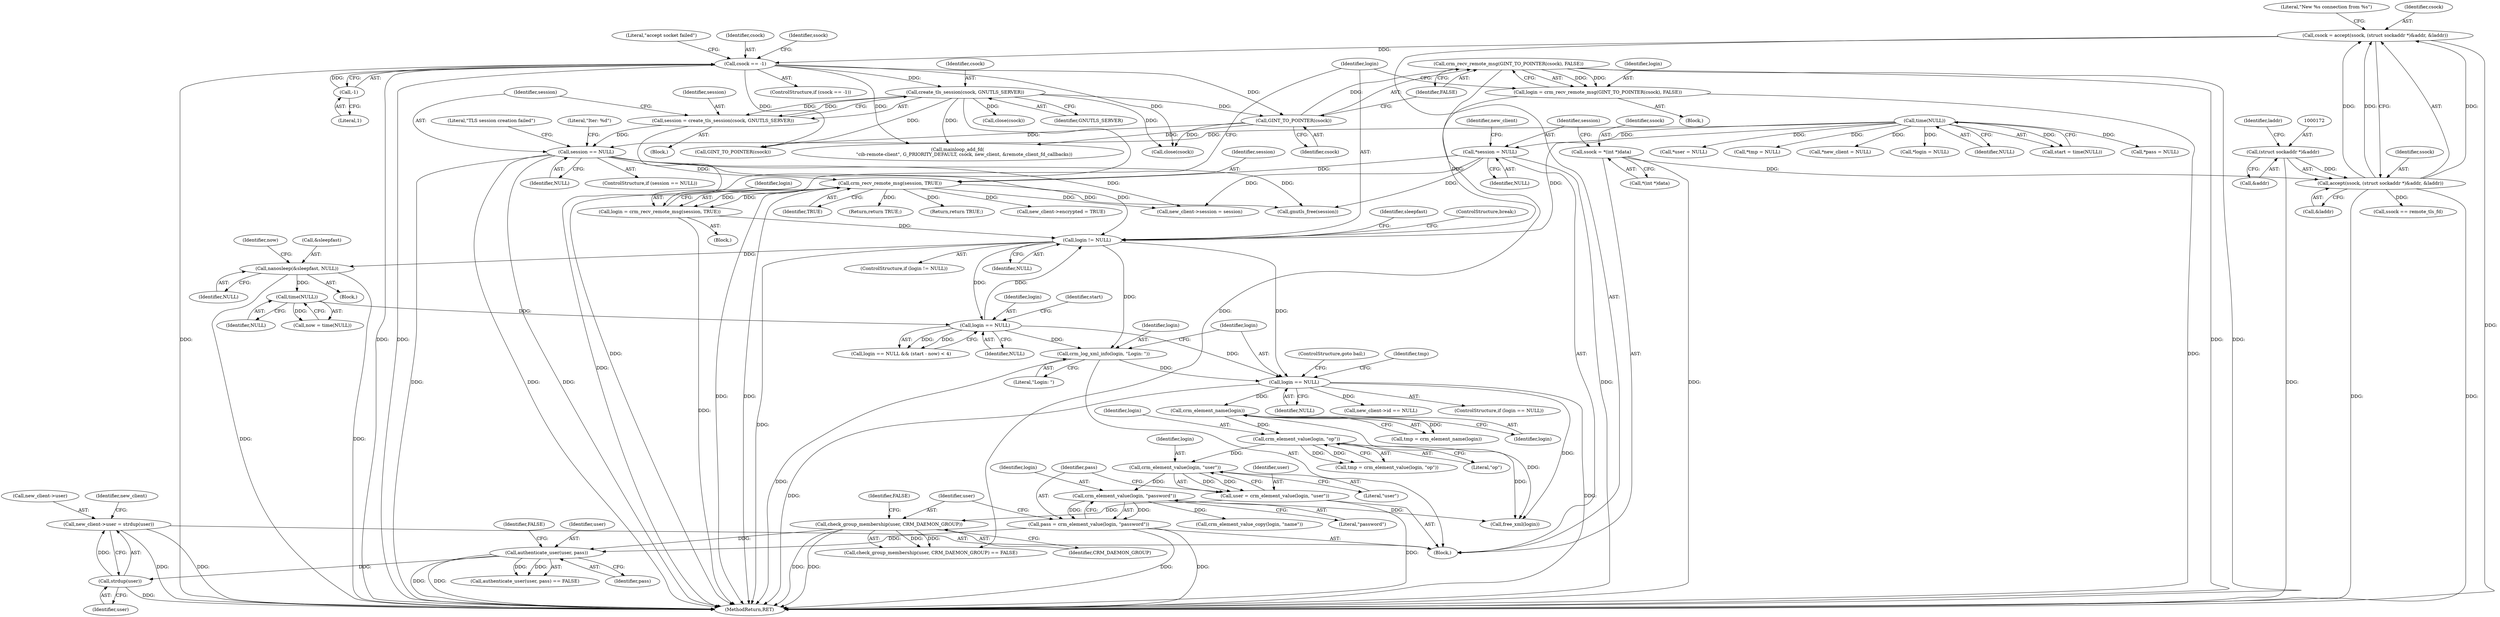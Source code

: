 digraph "1_pacemaker_564f7cc2a51dcd2f28ab12a13394f31be5aa3c93_2@API" {
"1000364" [label="(Call,new_client->user = strdup(user))"];
"1000368" [label="(Call,strdup(user))"];
"1000326" [label="(Call,authenticate_user(user, pass))"];
"1000315" [label="(Call,check_group_membership(user, CRM_DAEMON_GROUP))"];
"1000303" [label="(Call,user = crm_element_value(login, \"user\"))"];
"1000305" [label="(Call,crm_element_value(login, \"user\"))"];
"1000291" [label="(Call,crm_element_value(login, \"op\"))"];
"1000278" [label="(Call,crm_element_name(login))"];
"1000271" [label="(Call,login == NULL)"];
"1000267" [label="(Call,crm_log_xml_info(login, \"Login: \"))"];
"1000259" [label="(Call,login == NULL)"];
"1000245" [label="(Call,login != NULL)"];
"1000238" [label="(Call,login = crm_recv_remote_msg(GINT_TO_POINTER(csock), FALSE))"];
"1000240" [label="(Call,crm_recv_remote_msg(GINT_TO_POINTER(csock), FALSE))"];
"1000241" [label="(Call,GINT_TO_POINTER(csock))"];
"1000190" [label="(Call,csock == -1)"];
"1000167" [label="(Call,csock = accept(ssock, (struct sockaddr *)&addr, &laddr))"];
"1000169" [label="(Call,accept(ssock, (struct sockaddr *)&addr, &laddr))"];
"1000129" [label="(Call,ssock = *(int *)data)"];
"1000171" [label="(Call,(struct sockaddr *)&addr)"];
"1000192" [label="(Call,-1)"];
"1000206" [label="(Call,create_tls_session(csock, GNUTLS_SERVER))"];
"1000231" [label="(Call,login = crm_recv_remote_msg(session, TRUE))"];
"1000233" [label="(Call,crm_recv_remote_msg(session, TRUE))"];
"1000210" [label="(Call,session == NULL)"];
"1000204" [label="(Call,session = create_tls_session(csock, GNUTLS_SERVER))"];
"1000125" [label="(Call,time(NULL))"];
"1000136" [label="(Call,*session = NULL)"];
"1000256" [label="(Call,time(NULL))"];
"1000250" [label="(Call,nanosleep(&sleepfast, NULL))"];
"1000308" [label="(Call,pass = crm_element_value(login, \"password\"))"];
"1000310" [label="(Call,crm_element_value(login, \"password\"))"];
"1000204" [label="(Call,session = create_tls_session(csock, GNUTLS_SERVER))"];
"1000276" [label="(Call,tmp = crm_element_name(login))"];
"1000178" [label="(Literal,\"New %s connection from %s\")"];
"1000270" [label="(ControlStructure,if (login == NULL))"];
"1000234" [label="(Identifier,session)"];
"1000130" [label="(Identifier,ssock)"];
"1000268" [label="(Identifier,login)"];
"1000180" [label="(Call,ssock == remote_tls_fd)"];
"1000251" [label="(Call,&sleepfast)"];
"1000196" [label="(Literal,\"accept socket failed\")"];
"1000314" [label="(Call,check_group_membership(user, CRM_DAEMON_GROUP) == FALSE)"];
"1000242" [label="(Identifier,csock)"];
"1000271" [label="(Call,login == NULL)"];
"1000175" [label="(Call,&laddr)"];
"1000131" [label="(Call,*(int *)data)"];
"1000176" [label="(Identifier,laddr)"];
"1000215" [label="(Literal,\"TLS session creation failed\")"];
"1000137" [label="(Identifier,session)"];
"1000260" [label="(Identifier,login)"];
"1000457" [label="(Call,gnutls_free(session))"];
"1000212" [label="(Identifier,NULL)"];
"1000253" [label="(Identifier,NULL)"];
"1000311" [label="(Identifier,login)"];
"1000256" [label="(Call,time(NULL))"];
"1000275" [label="(ControlStructure,goto bail;)"];
"1000152" [label="(Call,*pass = NULL)"];
"1000368" [label="(Call,strdup(user))"];
"1000246" [label="(Identifier,login)"];
"1000243" [label="(Identifier,FALSE)"];
"1000316" [label="(Identifier,user)"];
"1000240" [label="(Call,crm_recv_remote_msg(GINT_TO_POINTER(csock), FALSE))"];
"1000463" [label="(Return,return TRUE;)"];
"1000309" [label="(Identifier,pass)"];
"1000247" [label="(Identifier,NULL)"];
"1000207" [label="(Identifier,csock)"];
"1000279" [label="(Identifier,login)"];
"1000289" [label="(Call,tmp = crm_element_value(login, \"op\"))"];
"1000193" [label="(Literal,1)"];
"1000126" [label="(Identifier,NULL)"];
"1000216" [label="(Call,close(csock))"];
"1000148" [label="(Call,*user = NULL)"];
"1000442" [label="(Return,return TRUE;)"];
"1000372" [label="(Identifier,new_client)"];
"1000239" [label="(Identifier,login)"];
"1000326" [label="(Call,authenticate_user(user, pass))"];
"1000168" [label="(Identifier,csock)"];
"1000429" [label="(Call,mainloop_add_fd(\n         \"cib-remote-client\", G_PRIORITY_DEFAULT, csock, new_client, &remote_client_fd_callbacks))"];
"1000304" [label="(Identifier,user)"];
"1000156" [label="(Call,*tmp = NULL)"];
"1000269" [label="(Literal,\"Login: \")"];
"1000273" [label="(Identifier,NULL)"];
"1000312" [label="(Literal,\"password\")"];
"1000315" [label="(Call,check_group_membership(user, CRM_DAEMON_GROUP))"];
"1000267" [label="(Call,crm_log_xml_info(login, \"Login: \"))"];
"1000108" [label="(Block,)"];
"1000250" [label="(Call,nanosleep(&sleepfast, NULL))"];
"1000203" [label="(Block,)"];
"1000350" [label="(Call,new_client->id == NULL)"];
"1000328" [label="(Identifier,pass)"];
"1000125" [label="(Call,time(NULL))"];
"1000396" [label="(Call,GINT_TO_POINTER(csock))"];
"1000191" [label="(Identifier,csock)"];
"1000327" [label="(Identifier,user)"];
"1000192" [label="(Call,-1)"];
"1000278" [label="(Call,crm_element_name(login))"];
"1000206" [label="(Call,create_tls_session(csock, GNUTLS_SERVER))"];
"1000318" [label="(Identifier,FALSE)"];
"1000277" [label="(Identifier,tmp)"];
"1000230" [label="(Block,)"];
"1000233" [label="(Call,crm_recv_remote_msg(session, TRUE))"];
"1000305" [label="(Call,crm_element_value(login, \"user\"))"];
"1000292" [label="(Identifier,login)"];
"1000232" [label="(Identifier,login)"];
"1000380" [label="(Call,new_client->encrypted = TRUE)"];
"1000221" [label="(Block,)"];
"1000140" [label="(Call,*new_client = NULL)"];
"1000365" [label="(Call,new_client->user)"];
"1000245" [label="(Call,login != NULL)"];
"1000171" [label="(Call,(struct sockaddr *)&addr)"];
"1000235" [label="(Identifier,TRUE)"];
"1000325" [label="(Call,authenticate_user(user, pass) == FALSE)"];
"1000129" [label="(Call,ssock = *(int *)data)"];
"1000308" [label="(Call,pass = crm_element_value(login, \"password\"))"];
"1000238" [label="(Call,login = crm_recv_remote_msg(GINT_TO_POINTER(csock), FALSE))"];
"1000209" [label="(ControlStructure,if (session == NULL))"];
"1000465" [label="(MethodReturn,RET)"];
"1000261" [label="(Identifier,NULL)"];
"1000136" [label="(Call,*session = NULL)"];
"1000307" [label="(Literal,\"user\")"];
"1000369" [label="(Identifier,user)"];
"1000249" [label="(ControlStructure,break;)"];
"1000144" [label="(Call,*login = NULL)"];
"1000264" [label="(Identifier,start)"];
"1000244" [label="(ControlStructure,if (login != NULL))"];
"1000272" [label="(Identifier,login)"];
"1000170" [label="(Identifier,ssock)"];
"1000293" [label="(Literal,\"op\")"];
"1000190" [label="(Call,csock == -1)"];
"1000258" [label="(Call,login == NULL && (start - now) < 4)"];
"1000306" [label="(Identifier,login)"];
"1000138" [label="(Identifier,NULL)"];
"1000241" [label="(Call,GINT_TO_POINTER(csock))"];
"1000346" [label="(Call,crm_element_value_copy(login, \"name\"))"];
"1000223" [label="(Literal,\"Iter: %d\")"];
"1000208" [label="(Identifier,GNUTLS_SERVER)"];
"1000211" [label="(Identifier,session)"];
"1000329" [label="(Identifier,FALSE)"];
"1000317" [label="(Identifier,CRM_DAEMON_GROUP)"];
"1000255" [label="(Identifier,now)"];
"1000231" [label="(Call,login = crm_recv_remote_msg(session, TRUE))"];
"1000201" [label="(Identifier,ssock)"];
"1000291" [label="(Call,crm_element_value(login, \"op\"))"];
"1000459" [label="(Call,close(csock))"];
"1000310" [label="(Call,crm_element_value(login, \"password\"))"];
"1000303" [label="(Call,user = crm_element_value(login, \"user\"))"];
"1000169" [label="(Call,accept(ssock, (struct sockaddr *)&addr, &laddr))"];
"1000259" [label="(Call,login == NULL)"];
"1000205" [label="(Identifier,session)"];
"1000210" [label="(Call,session == NULL)"];
"1000237" [label="(Block,)"];
"1000252" [label="(Identifier,sleepfast)"];
"1000123" [label="(Call,start = time(NULL))"];
"1000141" [label="(Identifier,new_client)"];
"1000254" [label="(Call,now = time(NULL))"];
"1000461" [label="(Call,free_xml(login))"];
"1000257" [label="(Identifier,NULL)"];
"1000189" [label="(ControlStructure,if (csock == -1))"];
"1000385" [label="(Call,new_client->session = session)"];
"1000173" [label="(Call,&addr)"];
"1000167" [label="(Call,csock = accept(ssock, (struct sockaddr *)&addr, &laddr))"];
"1000364" [label="(Call,new_client->user = strdup(user))"];
"1000364" -> "1000108"  [label="AST: "];
"1000364" -> "1000368"  [label="CFG: "];
"1000365" -> "1000364"  [label="AST: "];
"1000368" -> "1000364"  [label="AST: "];
"1000372" -> "1000364"  [label="CFG: "];
"1000364" -> "1000465"  [label="DDG: "];
"1000364" -> "1000465"  [label="DDG: "];
"1000368" -> "1000364"  [label="DDG: "];
"1000368" -> "1000369"  [label="CFG: "];
"1000369" -> "1000368"  [label="AST: "];
"1000368" -> "1000465"  [label="DDG: "];
"1000326" -> "1000368"  [label="DDG: "];
"1000326" -> "1000325"  [label="AST: "];
"1000326" -> "1000328"  [label="CFG: "];
"1000327" -> "1000326"  [label="AST: "];
"1000328" -> "1000326"  [label="AST: "];
"1000329" -> "1000326"  [label="CFG: "];
"1000326" -> "1000465"  [label="DDG: "];
"1000326" -> "1000465"  [label="DDG: "];
"1000326" -> "1000325"  [label="DDG: "];
"1000326" -> "1000325"  [label="DDG: "];
"1000315" -> "1000326"  [label="DDG: "];
"1000308" -> "1000326"  [label="DDG: "];
"1000315" -> "1000314"  [label="AST: "];
"1000315" -> "1000317"  [label="CFG: "];
"1000316" -> "1000315"  [label="AST: "];
"1000317" -> "1000315"  [label="AST: "];
"1000318" -> "1000315"  [label="CFG: "];
"1000315" -> "1000465"  [label="DDG: "];
"1000315" -> "1000465"  [label="DDG: "];
"1000315" -> "1000314"  [label="DDG: "];
"1000315" -> "1000314"  [label="DDG: "];
"1000303" -> "1000315"  [label="DDG: "];
"1000303" -> "1000108"  [label="AST: "];
"1000303" -> "1000305"  [label="CFG: "];
"1000304" -> "1000303"  [label="AST: "];
"1000305" -> "1000303"  [label="AST: "];
"1000309" -> "1000303"  [label="CFG: "];
"1000303" -> "1000465"  [label="DDG: "];
"1000305" -> "1000303"  [label="DDG: "];
"1000305" -> "1000303"  [label="DDG: "];
"1000305" -> "1000307"  [label="CFG: "];
"1000306" -> "1000305"  [label="AST: "];
"1000307" -> "1000305"  [label="AST: "];
"1000291" -> "1000305"  [label="DDG: "];
"1000305" -> "1000310"  [label="DDG: "];
"1000291" -> "1000289"  [label="AST: "];
"1000291" -> "1000293"  [label="CFG: "];
"1000292" -> "1000291"  [label="AST: "];
"1000293" -> "1000291"  [label="AST: "];
"1000289" -> "1000291"  [label="CFG: "];
"1000291" -> "1000289"  [label="DDG: "];
"1000291" -> "1000289"  [label="DDG: "];
"1000278" -> "1000291"  [label="DDG: "];
"1000291" -> "1000461"  [label="DDG: "];
"1000278" -> "1000276"  [label="AST: "];
"1000278" -> "1000279"  [label="CFG: "];
"1000279" -> "1000278"  [label="AST: "];
"1000276" -> "1000278"  [label="CFG: "];
"1000278" -> "1000276"  [label="DDG: "];
"1000271" -> "1000278"  [label="DDG: "];
"1000278" -> "1000461"  [label="DDG: "];
"1000271" -> "1000270"  [label="AST: "];
"1000271" -> "1000273"  [label="CFG: "];
"1000272" -> "1000271"  [label="AST: "];
"1000273" -> "1000271"  [label="AST: "];
"1000275" -> "1000271"  [label="CFG: "];
"1000277" -> "1000271"  [label="CFG: "];
"1000271" -> "1000465"  [label="DDG: "];
"1000271" -> "1000465"  [label="DDG: "];
"1000267" -> "1000271"  [label="DDG: "];
"1000259" -> "1000271"  [label="DDG: "];
"1000245" -> "1000271"  [label="DDG: "];
"1000271" -> "1000350"  [label="DDG: "];
"1000271" -> "1000461"  [label="DDG: "];
"1000267" -> "1000108"  [label="AST: "];
"1000267" -> "1000269"  [label="CFG: "];
"1000268" -> "1000267"  [label="AST: "];
"1000269" -> "1000267"  [label="AST: "];
"1000272" -> "1000267"  [label="CFG: "];
"1000267" -> "1000465"  [label="DDG: "];
"1000259" -> "1000267"  [label="DDG: "];
"1000245" -> "1000267"  [label="DDG: "];
"1000259" -> "1000258"  [label="AST: "];
"1000259" -> "1000261"  [label="CFG: "];
"1000260" -> "1000259"  [label="AST: "];
"1000261" -> "1000259"  [label="AST: "];
"1000264" -> "1000259"  [label="CFG: "];
"1000258" -> "1000259"  [label="CFG: "];
"1000259" -> "1000245"  [label="DDG: "];
"1000259" -> "1000258"  [label="DDG: "];
"1000259" -> "1000258"  [label="DDG: "];
"1000245" -> "1000259"  [label="DDG: "];
"1000256" -> "1000259"  [label="DDG: "];
"1000245" -> "1000244"  [label="AST: "];
"1000245" -> "1000247"  [label="CFG: "];
"1000246" -> "1000245"  [label="AST: "];
"1000247" -> "1000245"  [label="AST: "];
"1000249" -> "1000245"  [label="CFG: "];
"1000252" -> "1000245"  [label="CFG: "];
"1000245" -> "1000465"  [label="DDG: "];
"1000238" -> "1000245"  [label="DDG: "];
"1000231" -> "1000245"  [label="DDG: "];
"1000210" -> "1000245"  [label="DDG: "];
"1000125" -> "1000245"  [label="DDG: "];
"1000245" -> "1000250"  [label="DDG: "];
"1000238" -> "1000237"  [label="AST: "];
"1000238" -> "1000240"  [label="CFG: "];
"1000239" -> "1000238"  [label="AST: "];
"1000240" -> "1000238"  [label="AST: "];
"1000246" -> "1000238"  [label="CFG: "];
"1000238" -> "1000465"  [label="DDG: "];
"1000240" -> "1000238"  [label="DDG: "];
"1000240" -> "1000238"  [label="DDG: "];
"1000240" -> "1000243"  [label="CFG: "];
"1000241" -> "1000240"  [label="AST: "];
"1000243" -> "1000240"  [label="AST: "];
"1000240" -> "1000465"  [label="DDG: "];
"1000240" -> "1000465"  [label="DDG: "];
"1000241" -> "1000240"  [label="DDG: "];
"1000240" -> "1000314"  [label="DDG: "];
"1000241" -> "1000242"  [label="CFG: "];
"1000242" -> "1000241"  [label="AST: "];
"1000243" -> "1000241"  [label="CFG: "];
"1000190" -> "1000241"  [label="DDG: "];
"1000206" -> "1000241"  [label="DDG: "];
"1000241" -> "1000396"  [label="DDG: "];
"1000241" -> "1000429"  [label="DDG: "];
"1000241" -> "1000459"  [label="DDG: "];
"1000190" -> "1000189"  [label="AST: "];
"1000190" -> "1000192"  [label="CFG: "];
"1000191" -> "1000190"  [label="AST: "];
"1000192" -> "1000190"  [label="AST: "];
"1000196" -> "1000190"  [label="CFG: "];
"1000201" -> "1000190"  [label="CFG: "];
"1000190" -> "1000465"  [label="DDG: "];
"1000190" -> "1000465"  [label="DDG: "];
"1000190" -> "1000465"  [label="DDG: "];
"1000167" -> "1000190"  [label="DDG: "];
"1000192" -> "1000190"  [label="DDG: "];
"1000190" -> "1000206"  [label="DDG: "];
"1000190" -> "1000396"  [label="DDG: "];
"1000190" -> "1000429"  [label="DDG: "];
"1000190" -> "1000459"  [label="DDG: "];
"1000167" -> "1000108"  [label="AST: "];
"1000167" -> "1000169"  [label="CFG: "];
"1000168" -> "1000167"  [label="AST: "];
"1000169" -> "1000167"  [label="AST: "];
"1000178" -> "1000167"  [label="CFG: "];
"1000167" -> "1000465"  [label="DDG: "];
"1000169" -> "1000167"  [label="DDG: "];
"1000169" -> "1000167"  [label="DDG: "];
"1000169" -> "1000167"  [label="DDG: "];
"1000169" -> "1000175"  [label="CFG: "];
"1000170" -> "1000169"  [label="AST: "];
"1000171" -> "1000169"  [label="AST: "];
"1000175" -> "1000169"  [label="AST: "];
"1000169" -> "1000465"  [label="DDG: "];
"1000169" -> "1000465"  [label="DDG: "];
"1000129" -> "1000169"  [label="DDG: "];
"1000171" -> "1000169"  [label="DDG: "];
"1000169" -> "1000180"  [label="DDG: "];
"1000129" -> "1000108"  [label="AST: "];
"1000129" -> "1000131"  [label="CFG: "];
"1000130" -> "1000129"  [label="AST: "];
"1000131" -> "1000129"  [label="AST: "];
"1000137" -> "1000129"  [label="CFG: "];
"1000129" -> "1000465"  [label="DDG: "];
"1000171" -> "1000173"  [label="CFG: "];
"1000172" -> "1000171"  [label="AST: "];
"1000173" -> "1000171"  [label="AST: "];
"1000176" -> "1000171"  [label="CFG: "];
"1000171" -> "1000465"  [label="DDG: "];
"1000192" -> "1000193"  [label="CFG: "];
"1000193" -> "1000192"  [label="AST: "];
"1000206" -> "1000204"  [label="AST: "];
"1000206" -> "1000208"  [label="CFG: "];
"1000207" -> "1000206"  [label="AST: "];
"1000208" -> "1000206"  [label="AST: "];
"1000204" -> "1000206"  [label="CFG: "];
"1000206" -> "1000465"  [label="DDG: "];
"1000206" -> "1000204"  [label="DDG: "];
"1000206" -> "1000204"  [label="DDG: "];
"1000206" -> "1000216"  [label="DDG: "];
"1000206" -> "1000396"  [label="DDG: "];
"1000206" -> "1000429"  [label="DDG: "];
"1000206" -> "1000459"  [label="DDG: "];
"1000231" -> "1000230"  [label="AST: "];
"1000231" -> "1000233"  [label="CFG: "];
"1000232" -> "1000231"  [label="AST: "];
"1000233" -> "1000231"  [label="AST: "];
"1000246" -> "1000231"  [label="CFG: "];
"1000231" -> "1000465"  [label="DDG: "];
"1000233" -> "1000231"  [label="DDG: "];
"1000233" -> "1000231"  [label="DDG: "];
"1000233" -> "1000235"  [label="CFG: "];
"1000234" -> "1000233"  [label="AST: "];
"1000235" -> "1000233"  [label="AST: "];
"1000233" -> "1000465"  [label="DDG: "];
"1000233" -> "1000465"  [label="DDG: "];
"1000210" -> "1000233"  [label="DDG: "];
"1000136" -> "1000233"  [label="DDG: "];
"1000233" -> "1000380"  [label="DDG: "];
"1000233" -> "1000385"  [label="DDG: "];
"1000233" -> "1000442"  [label="DDG: "];
"1000233" -> "1000457"  [label="DDG: "];
"1000233" -> "1000463"  [label="DDG: "];
"1000210" -> "1000209"  [label="AST: "];
"1000210" -> "1000212"  [label="CFG: "];
"1000211" -> "1000210"  [label="AST: "];
"1000212" -> "1000210"  [label="AST: "];
"1000215" -> "1000210"  [label="CFG: "];
"1000223" -> "1000210"  [label="CFG: "];
"1000210" -> "1000465"  [label="DDG: "];
"1000210" -> "1000465"  [label="DDG: "];
"1000210" -> "1000465"  [label="DDG: "];
"1000204" -> "1000210"  [label="DDG: "];
"1000125" -> "1000210"  [label="DDG: "];
"1000210" -> "1000385"  [label="DDG: "];
"1000210" -> "1000457"  [label="DDG: "];
"1000204" -> "1000203"  [label="AST: "];
"1000205" -> "1000204"  [label="AST: "];
"1000211" -> "1000204"  [label="CFG: "];
"1000204" -> "1000465"  [label="DDG: "];
"1000125" -> "1000123"  [label="AST: "];
"1000125" -> "1000126"  [label="CFG: "];
"1000126" -> "1000125"  [label="AST: "];
"1000123" -> "1000125"  [label="CFG: "];
"1000125" -> "1000123"  [label="DDG: "];
"1000125" -> "1000136"  [label="DDG: "];
"1000125" -> "1000140"  [label="DDG: "];
"1000125" -> "1000144"  [label="DDG: "];
"1000125" -> "1000148"  [label="DDG: "];
"1000125" -> "1000152"  [label="DDG: "];
"1000125" -> "1000156"  [label="DDG: "];
"1000136" -> "1000108"  [label="AST: "];
"1000136" -> "1000138"  [label="CFG: "];
"1000137" -> "1000136"  [label="AST: "];
"1000138" -> "1000136"  [label="AST: "];
"1000141" -> "1000136"  [label="CFG: "];
"1000136" -> "1000465"  [label="DDG: "];
"1000136" -> "1000385"  [label="DDG: "];
"1000136" -> "1000457"  [label="DDG: "];
"1000256" -> "1000254"  [label="AST: "];
"1000256" -> "1000257"  [label="CFG: "];
"1000257" -> "1000256"  [label="AST: "];
"1000254" -> "1000256"  [label="CFG: "];
"1000256" -> "1000254"  [label="DDG: "];
"1000250" -> "1000256"  [label="DDG: "];
"1000250" -> "1000221"  [label="AST: "];
"1000250" -> "1000253"  [label="CFG: "];
"1000251" -> "1000250"  [label="AST: "];
"1000253" -> "1000250"  [label="AST: "];
"1000255" -> "1000250"  [label="CFG: "];
"1000250" -> "1000465"  [label="DDG: "];
"1000250" -> "1000465"  [label="DDG: "];
"1000308" -> "1000108"  [label="AST: "];
"1000308" -> "1000310"  [label="CFG: "];
"1000309" -> "1000308"  [label="AST: "];
"1000310" -> "1000308"  [label="AST: "];
"1000316" -> "1000308"  [label="CFG: "];
"1000308" -> "1000465"  [label="DDG: "];
"1000308" -> "1000465"  [label="DDG: "];
"1000310" -> "1000308"  [label="DDG: "];
"1000310" -> "1000308"  [label="DDG: "];
"1000310" -> "1000312"  [label="CFG: "];
"1000311" -> "1000310"  [label="AST: "];
"1000312" -> "1000310"  [label="AST: "];
"1000310" -> "1000346"  [label="DDG: "];
"1000310" -> "1000461"  [label="DDG: "];
}
